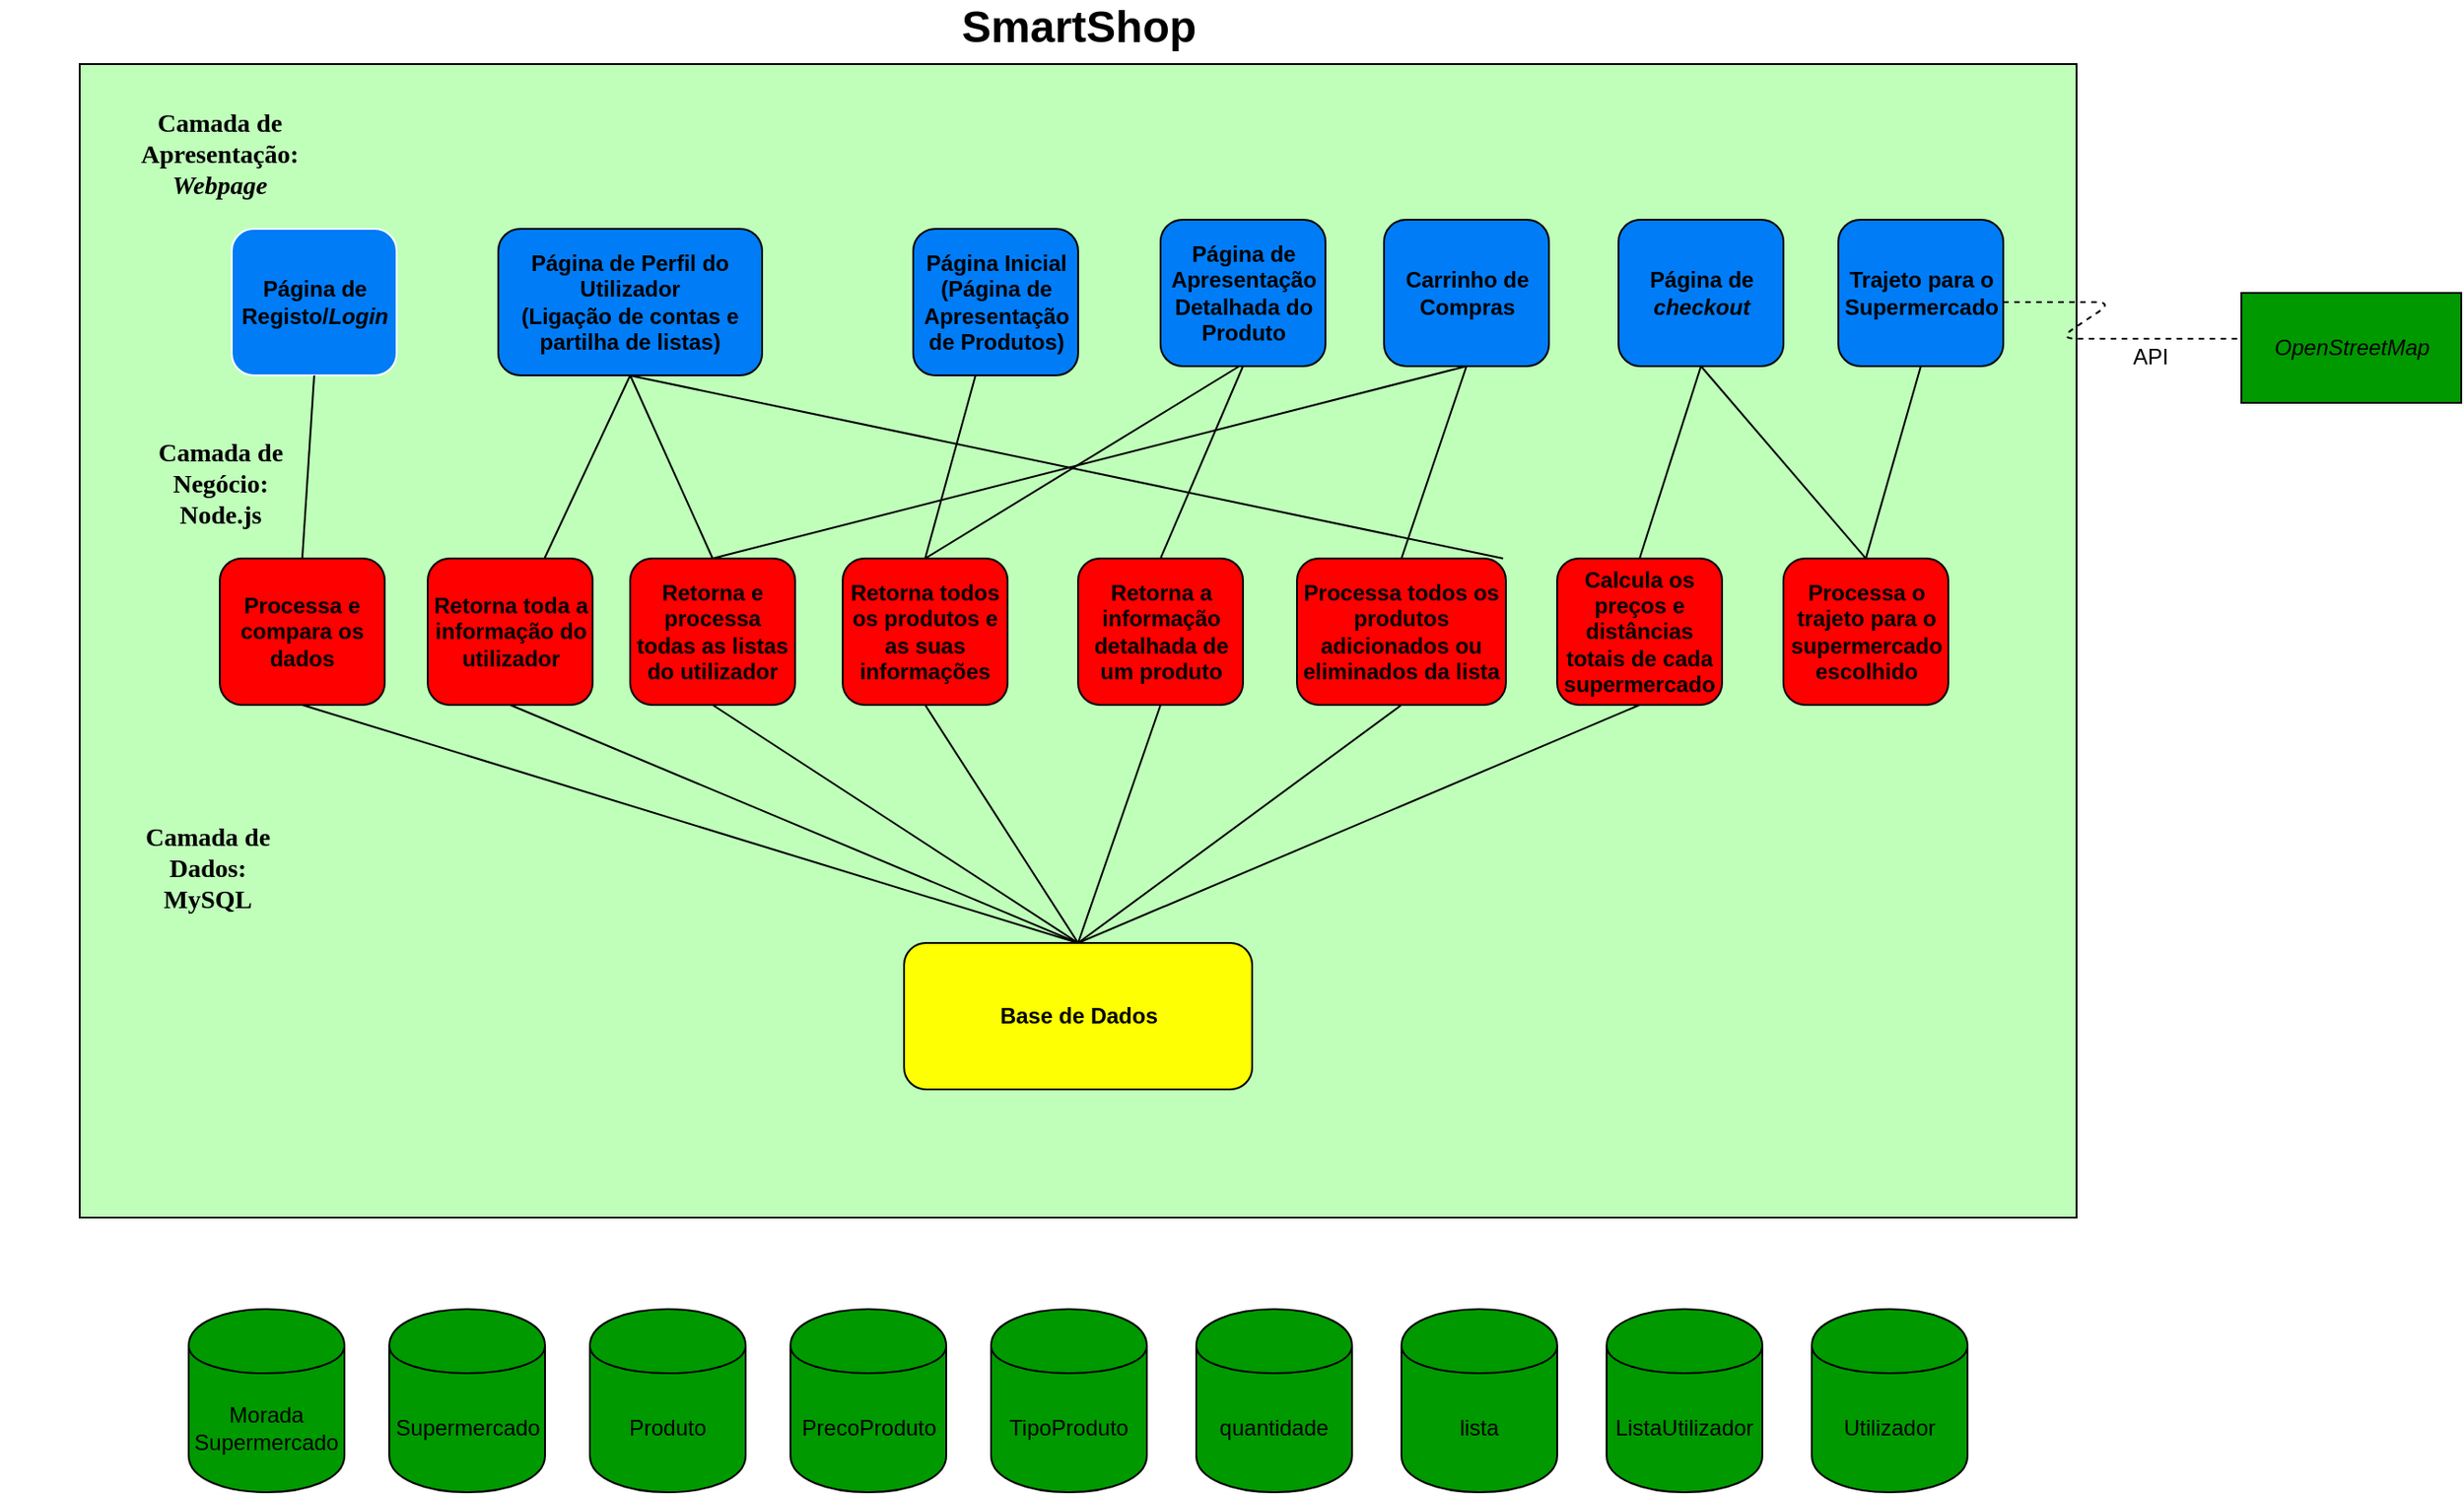 <mxfile version="12.1.9" type="google" pages="1"><diagram id="PaETusu0uD_Dw2Geqvhc" name="Page-1"><mxGraphModel dx="3050" dy="750" grid="1" gridSize="10" guides="1" tooltips="1" connect="1" arrows="1" fold="1" page="1" pageScale="1" pageWidth="827" pageHeight="1169" math="0" shadow="0"><root><mxCell id="0"/><mxCell id="1" parent="0"/><mxCell id="omDBOYfD9v7niRXumugj-1" value="" style="rounded=0;whiteSpace=wrap;html=1;fillColor=#BFFFBA;" parent="1" vertex="1"><mxGeometry x="-1516.5" y="50" width="1090" height="630" as="geometry"/></mxCell><mxCell id="omDBOYfD9v7niRXumugj-2" value="&lt;font style=&quot;font-size: 14px&quot; face=&quot;Georgia&quot;&gt;&lt;b&gt;Camada de&lt;br&gt;Apresentação:&lt;br&gt;&lt;i&gt;Webpage&lt;/i&gt;&lt;/b&gt;&lt;br&gt;&lt;/font&gt;" style="text;html=1;strokeColor=none;fillColor=none;align=center;verticalAlign=middle;whiteSpace=wrap;rounded=0;" parent="1" vertex="1"><mxGeometry x="-1560" y="90" width="240" height="20" as="geometry"/></mxCell><mxCell id="omDBOYfD9v7niRXumugj-3" value="&lt;b&gt;Página de Registo/&lt;i&gt;Login&lt;/i&gt;&lt;/b&gt;" style="rounded=1;whiteSpace=wrap;html=1;fillColor=#007CF7;strokeColor=#FFFFFF;" parent="1" vertex="1"><mxGeometry x="-1433.5" y="140" width="90" height="80" as="geometry"/></mxCell><mxCell id="omDBOYfD9v7niRXumugj-6" value="&lt;b&gt;Página de Perfil do Utilizador&lt;br&gt;(Ligação de contas e partilha de listas)&lt;br&gt;&lt;/b&gt;" style="rounded=1;whiteSpace=wrap;html=1;fillColor=#007CF7;" parent="1" vertex="1"><mxGeometry x="-1288" y="140" width="144" height="80" as="geometry"/></mxCell><mxCell id="omDBOYfD9v7niRXumugj-8" value="&lt;b&gt;Página Inicial (Página de Apresentação de Produtos)&lt;/b&gt;" style="rounded=1;whiteSpace=wrap;html=1;fillColor=#007CF7;" parent="1" vertex="1"><mxGeometry x="-1061.5" y="140" width="90" height="80" as="geometry"/></mxCell><mxCell id="omDBOYfD9v7niRXumugj-11" value="&lt;b&gt;Página de Apresentação Detalhada do Produto&lt;/b&gt;" style="rounded=1;whiteSpace=wrap;html=1;fillColor=#007CF7;" parent="1" vertex="1"><mxGeometry x="-926.5" y="135" width="90" height="80" as="geometry"/></mxCell><mxCell id="omDBOYfD9v7niRXumugj-12" value="&lt;b&gt;Carrinho de Compras&lt;/b&gt;" style="rounded=1;whiteSpace=wrap;html=1;fillColor=#007CF7;" parent="1" vertex="1"><mxGeometry x="-804.5" y="135" width="90" height="80" as="geometry"/></mxCell><mxCell id="omDBOYfD9v7niRXumugj-14" value="&lt;font style=&quot;font-size: 24px&quot;&gt;&lt;b&gt;SmartShop&lt;/b&gt;&lt;/font&gt;" style="text;html=1;strokeColor=none;fillColor=none;align=center;verticalAlign=middle;whiteSpace=wrap;rounded=0;" parent="1" vertex="1"><mxGeometry x="-991.5" y="20" width="40" height="20" as="geometry"/></mxCell><mxCell id="omDBOYfD9v7niRXumugj-15" value="&lt;font style=&quot;font-size: 14px&quot; face=&quot;Georgia&quot;&gt;&lt;b&gt;Camada de&lt;br&gt;Negócio:&lt;br&gt;Node.js&lt;/b&gt;&lt;br&gt;&lt;/font&gt;" style="text;html=1;strokeColor=none;fillColor=none;align=center;verticalAlign=middle;whiteSpace=wrap;rounded=0;" parent="1" vertex="1"><mxGeometry x="-1553.5" y="270" width="227" height="20" as="geometry"/></mxCell><mxCell id="omDBOYfD9v7niRXumugj-16" value="&lt;b&gt;Processa e compara os dados&lt;/b&gt;" style="rounded=1;whiteSpace=wrap;html=1;fillColor=#FF0000;" parent="1" vertex="1"><mxGeometry x="-1440" y="320" width="90" height="80" as="geometry"/></mxCell><mxCell id="omDBOYfD9v7niRXumugj-17" value="&lt;b&gt;Retorna toda a informação do utilizador&lt;/b&gt;" style="rounded=1;whiteSpace=wrap;html=1;fillColor=#FF0000;" parent="1" vertex="1"><mxGeometry x="-1326.5" y="320" width="90" height="80" as="geometry"/></mxCell><mxCell id="omDBOYfD9v7niRXumugj-21" value="" style="endArrow=none;html=1;exitX=0.5;exitY=0;exitDx=0;exitDy=0;" parent="1" source="omDBOYfD9v7niRXumugj-16" edge="1"><mxGeometry width="50" height="50" relative="1" as="geometry"><mxPoint x="-1438.5" y="270" as="sourcePoint"/><mxPoint x="-1388.5" y="220" as="targetPoint"/></mxGeometry></mxCell><mxCell id="5qTZJr1v--dcm-7m7mcz-1" value="&lt;b&gt;Retorna e processa todas as listas do utilizador&lt;/b&gt;" style="rounded=1;whiteSpace=wrap;html=1;fillColor=#FF0000;" vertex="1" parent="1"><mxGeometry x="-1216" y="320" width="90" height="80" as="geometry"/></mxCell><mxCell id="5qTZJr1v--dcm-7m7mcz-2" value="&lt;b&gt;Página de &lt;i&gt;checkout&lt;/i&gt;&lt;/b&gt;&lt;span style=&quot;font-family: &amp;#34;helvetica&amp;#34; , &amp;#34;arial&amp;#34; , sans-serif ; font-size: 0px ; white-space: nowrap&quot;&gt;%3CmxGraphModel%3E%3Croot%3E%3CmxCell%20id%3D%220%22%2F%3E%3CmxCell%20id%3D%221%22%20parent%3D%220%22%2F%3E%3CmxCell%20id%3D%222%22%20value%3D%22%26lt%3Bb%26gt%3BCarrinho%20de%20Compras%26lt%3B%2Fb%26gt%3B%22%20style%3D%22rounded%3D1%3BwhiteSpace%3Dwrap%3Bhtml%3D1%3BfillColor%3D%23007CF7%3B%22%20vertex%3D%221%22%20parent%3D%221%22%3E%3CmxGeometry%20x%3D%22-33%22%20y%3D%22135%22%20width%3D%2290%22%20height%3D%2280%22%20as%3D%22geometry%22%2F%3E%3C%2FmxCell%3E%3C%2Froot%3E%3C%2FmxGraphModel%3E&lt;/span&gt;" style="rounded=1;whiteSpace=wrap;html=1;fillColor=#007CF7;" vertex="1" parent="1"><mxGeometry x="-676.5" y="135" width="90" height="80" as="geometry"/></mxCell><mxCell id="5qTZJr1v--dcm-7m7mcz-3" value="&lt;b&gt;Trajeto para o Supermercado&lt;/b&gt;" style="rounded=1;whiteSpace=wrap;html=1;fillColor=#007CF7;" vertex="1" parent="1"><mxGeometry x="-556.5" y="135" width="90" height="80" as="geometry"/></mxCell><mxCell id="5qTZJr1v--dcm-7m7mcz-4" value="&lt;b&gt;Retorna todos os produtos e as suas informações&lt;/b&gt;" style="rounded=1;whiteSpace=wrap;html=1;fillColor=#FF0000;" vertex="1" parent="1"><mxGeometry x="-1100" y="320" width="90" height="80" as="geometry"/></mxCell><mxCell id="5qTZJr1v--dcm-7m7mcz-5" value="&lt;b&gt;Retorna a informação detalhada de um produto&lt;/b&gt;" style="rounded=1;whiteSpace=wrap;html=1;fillColor=#FF0000;" vertex="1" parent="1"><mxGeometry x="-971.5" y="320" width="90" height="80" as="geometry"/></mxCell><mxCell id="5qTZJr1v--dcm-7m7mcz-6" value="&lt;b&gt;Processa todos os produtos adicionados ou eliminados da lista&lt;/b&gt;" style="rounded=1;whiteSpace=wrap;html=1;fillColor=#FF0000;" vertex="1" parent="1"><mxGeometry x="-852" y="320" width="114" height="80" as="geometry"/></mxCell><mxCell id="5qTZJr1v--dcm-7m7mcz-7" value="&lt;b&gt;Calcula os preços e distâncias totais de cada supermercado&lt;/b&gt;" style="rounded=1;whiteSpace=wrap;html=1;fillColor=#FF0000;" vertex="1" parent="1"><mxGeometry x="-710" y="320" width="90" height="80" as="geometry"/></mxCell><mxCell id="5qTZJr1v--dcm-7m7mcz-8" value="" style="endArrow=none;html=1;entryX=0.5;entryY=1;entryDx=0;entryDy=0;" edge="1" parent="1" source="omDBOYfD9v7niRXumugj-17" target="omDBOYfD9v7niRXumugj-6"><mxGeometry width="50" height="50" relative="1" as="geometry"><mxPoint x="-1320" y="270" as="sourcePoint"/><mxPoint x="-1270" y="220" as="targetPoint"/></mxGeometry></mxCell><mxCell id="5qTZJr1v--dcm-7m7mcz-9" value="" style="endArrow=none;html=1;exitX=0.5;exitY=0;exitDx=0;exitDy=0;entryX=0.5;entryY=1;entryDx=0;entryDy=0;" edge="1" parent="1" source="5qTZJr1v--dcm-7m7mcz-1" target="omDBOYfD9v7niRXumugj-6"><mxGeometry width="50" height="50" relative="1" as="geometry"><mxPoint x="-1134.429" y="320" as="sourcePoint"/><mxPoint x="-1140.5" y="220" as="targetPoint"/></mxGeometry></mxCell><mxCell id="5qTZJr1v--dcm-7m7mcz-11" value="" style="endArrow=none;html=1;entryX=0.5;entryY=1;entryDx=0;entryDy=0;exitX=0.5;exitY=0;exitDx=0;exitDy=0;" edge="1" parent="1" source="5qTZJr1v--dcm-7m7mcz-1" target="omDBOYfD9v7niRXumugj-12"><mxGeometry width="50" height="50" relative="1" as="geometry"><mxPoint x="-1123.929" y="320" as="sourcePoint"/><mxPoint x="-1130" y="220" as="targetPoint"/></mxGeometry></mxCell><mxCell id="5qTZJr1v--dcm-7m7mcz-12" value="" style="endArrow=none;html=1;exitX=0.5;exitY=0;exitDx=0;exitDy=0;" edge="1" parent="1" source="5qTZJr1v--dcm-7m7mcz-4" target="omDBOYfD9v7niRXumugj-8"><mxGeometry width="50" height="50" relative="1" as="geometry"><mxPoint x="-998.429" y="320" as="sourcePoint"/><mxPoint x="-1004.5" y="220" as="targetPoint"/></mxGeometry></mxCell><mxCell id="5qTZJr1v--dcm-7m7mcz-13" value="" style="endArrow=none;html=1;exitX=0.5;exitY=0;exitDx=0;exitDy=0;" edge="1" parent="1" source="5qTZJr1v--dcm-7m7mcz-4"><mxGeometry width="50" height="50" relative="1" as="geometry"><mxPoint x="-877.429" y="315" as="sourcePoint"/><mxPoint x="-883.5" y="215" as="targetPoint"/></mxGeometry></mxCell><mxCell id="5qTZJr1v--dcm-7m7mcz-15" value="" style="endArrow=none;html=1;exitX=0.5;exitY=0;exitDx=0;exitDy=0;" edge="1" parent="1" source="5qTZJr1v--dcm-7m7mcz-5"><mxGeometry width="50" height="50" relative="1" as="geometry"><mxPoint x="-866.5" y="320" as="sourcePoint"/><mxPoint x="-881.5" y="215" as="targetPoint"/></mxGeometry></mxCell><mxCell id="5qTZJr1v--dcm-7m7mcz-20" value="" style="endArrow=none;html=1;exitX=0.5;exitY=0;exitDx=0;exitDy=0;" edge="1" parent="1" source="5qTZJr1v--dcm-7m7mcz-6"><mxGeometry width="50" height="50" relative="1" as="geometry"><mxPoint x="-809.5" y="265" as="sourcePoint"/><mxPoint x="-759.5" y="215" as="targetPoint"/></mxGeometry></mxCell><mxCell id="5qTZJr1v--dcm-7m7mcz-23" value="" style="endArrow=none;html=1;" edge="1" parent="1"><mxGeometry width="50" height="50" relative="1" as="geometry"><mxPoint x="-739.5" y="320" as="sourcePoint"/><mxPoint x="-1216.5" y="220" as="targetPoint"/><Array as="points"/></mxGeometry></mxCell><mxCell id="5qTZJr1v--dcm-7m7mcz-24" value="" style="endArrow=none;html=1;exitX=0.5;exitY=0;exitDx=0;exitDy=0;" edge="1" parent="1" source="5qTZJr1v--dcm-7m7mcz-7"><mxGeometry width="50" height="50" relative="1" as="geometry"><mxPoint x="-681.5" y="265" as="sourcePoint"/><mxPoint x="-631.5" y="215" as="targetPoint"/></mxGeometry></mxCell><mxCell id="5qTZJr1v--dcm-7m7mcz-25" value="&lt;b&gt;Base de Dados&lt;/b&gt;" style="rounded=1;whiteSpace=wrap;html=1;fillColor=#FFFF03;" vertex="1" parent="1"><mxGeometry x="-1066.5" y="530" width="190" height="80" as="geometry"/></mxCell><mxCell id="5qTZJr1v--dcm-7m7mcz-26" value="&lt;font style=&quot;font-size: 14px&quot; face=&quot;Georgia&quot;&gt;&lt;b&gt;Camada de&lt;br&gt;Dados:&lt;br&gt;MySQL&lt;/b&gt;&lt;br&gt;&lt;/font&gt;" style="text;html=1;strokeColor=none;fillColor=none;align=center;verticalAlign=middle;whiteSpace=wrap;rounded=0;" vertex="1" parent="1"><mxGeometry x="-1560" y="480" width="227" height="20" as="geometry"/></mxCell><mxCell id="5qTZJr1v--dcm-7m7mcz-28" value="" style="endArrow=none;html=1;entryX=0.5;entryY=1;entryDx=0;entryDy=0;exitX=0.5;exitY=0;exitDx=0;exitDy=0;" edge="1" parent="1" source="5qTZJr1v--dcm-7m7mcz-25" target="omDBOYfD9v7niRXumugj-16"><mxGeometry width="50" height="50" relative="1" as="geometry"><mxPoint x="-976.5" y="530" as="sourcePoint"/><mxPoint x="-926.5" y="480" as="targetPoint"/></mxGeometry></mxCell><mxCell id="5qTZJr1v--dcm-7m7mcz-29" value="" style="endArrow=none;html=1;entryX=0.5;entryY=1;entryDx=0;entryDy=0;exitX=0.5;exitY=0;exitDx=0;exitDy=0;" edge="1" parent="1" source="5qTZJr1v--dcm-7m7mcz-25" target="omDBOYfD9v7niRXumugj-17"><mxGeometry width="50" height="50" relative="1" as="geometry"><mxPoint x="-976.5" y="530" as="sourcePoint"/><mxPoint x="-926.5" y="480" as="targetPoint"/></mxGeometry></mxCell><mxCell id="5qTZJr1v--dcm-7m7mcz-30" value="" style="endArrow=none;html=1;entryX=0.5;entryY=1;entryDx=0;entryDy=0;exitX=0.5;exitY=0;exitDx=0;exitDy=0;" edge="1" parent="1" source="5qTZJr1v--dcm-7m7mcz-25" target="5qTZJr1v--dcm-7m7mcz-1"><mxGeometry width="50" height="50" relative="1" as="geometry"><mxPoint x="-976.5" y="530" as="sourcePoint"/><mxPoint x="-926.5" y="480" as="targetPoint"/></mxGeometry></mxCell><mxCell id="5qTZJr1v--dcm-7m7mcz-31" value="" style="endArrow=none;html=1;entryX=0.5;entryY=1;entryDx=0;entryDy=0;" edge="1" parent="1" target="5qTZJr1v--dcm-7m7mcz-4"><mxGeometry width="50" height="50" relative="1" as="geometry"><mxPoint x="-971.5" y="530" as="sourcePoint"/><mxPoint x="-921.5" y="480" as="targetPoint"/></mxGeometry></mxCell><mxCell id="5qTZJr1v--dcm-7m7mcz-32" value="" style="endArrow=none;html=1;entryX=0.5;entryY=1;entryDx=0;entryDy=0;" edge="1" parent="1" target="5qTZJr1v--dcm-7m7mcz-5"><mxGeometry width="50" height="50" relative="1" as="geometry"><mxPoint x="-971.5" y="530" as="sourcePoint"/><mxPoint x="-921.5" y="480" as="targetPoint"/></mxGeometry></mxCell><mxCell id="5qTZJr1v--dcm-7m7mcz-33" value="" style="endArrow=none;html=1;entryX=0.5;entryY=1;entryDx=0;entryDy=0;" edge="1" parent="1" target="5qTZJr1v--dcm-7m7mcz-6"><mxGeometry width="50" height="50" relative="1" as="geometry"><mxPoint x="-971.5" y="530" as="sourcePoint"/><mxPoint x="-921.5" y="480" as="targetPoint"/></mxGeometry></mxCell><mxCell id="5qTZJr1v--dcm-7m7mcz-34" value="" style="endArrow=none;html=1;entryX=0.5;entryY=1;entryDx=0;entryDy=0;" edge="1" parent="1" target="5qTZJr1v--dcm-7m7mcz-7"><mxGeometry width="50" height="50" relative="1" as="geometry"><mxPoint x="-971.5" y="530" as="sourcePoint"/><mxPoint x="-921.5" y="480" as="targetPoint"/></mxGeometry></mxCell><mxCell id="5qTZJr1v--dcm-7m7mcz-35" value="" style="endArrow=none;dashed=1;html=1;" edge="1" parent="1"><mxGeometry width="50" height="50" relative="1" as="geometry"><mxPoint x="-466.5" y="180" as="sourcePoint"/><mxPoint x="-336.5" y="200" as="targetPoint"/><Array as="points"><mxPoint x="-406.5" y="180"/><mxPoint x="-436.5" y="200"/></Array></mxGeometry></mxCell><mxCell id="5qTZJr1v--dcm-7m7mcz-36" value="API" style="text;html=1;strokeColor=none;fillColor=none;align=center;verticalAlign=middle;whiteSpace=wrap;rounded=0;" vertex="1" parent="1"><mxGeometry x="-406.5" y="200" width="40" height="20" as="geometry"/></mxCell><mxCell id="5qTZJr1v--dcm-7m7mcz-37" value="&lt;i&gt;OpenStreetMap&lt;/i&gt;" style="rounded=0;whiteSpace=wrap;html=1;fillColor=#009900;" vertex="1" parent="1"><mxGeometry x="-336.5" y="175" width="120" height="60" as="geometry"/></mxCell><mxCell id="5qTZJr1v--dcm-7m7mcz-38" value="Supermercado" style="shape=cylinder;whiteSpace=wrap;html=1;boundedLbl=1;backgroundOutline=1;fillColor=#009900;" vertex="1" parent="1"><mxGeometry x="-1347.5" y="730" width="85" height="100" as="geometry"/></mxCell><mxCell id="5qTZJr1v--dcm-7m7mcz-39" value="Morada&lt;br&gt;Supermercado" style="shape=cylinder;whiteSpace=wrap;html=1;boundedLbl=1;backgroundOutline=1;fillColor=#009900;" vertex="1" parent="1"><mxGeometry x="-1457" y="730" width="85" height="100" as="geometry"/></mxCell><mxCell id="5qTZJr1v--dcm-7m7mcz-40" value="Produto" style="shape=cylinder;whiteSpace=wrap;html=1;boundedLbl=1;backgroundOutline=1;fillColor=#009900;" vertex="1" parent="1"><mxGeometry x="-1238" y="730" width="85" height="100" as="geometry"/></mxCell><mxCell id="5qTZJr1v--dcm-7m7mcz-41" value="PrecoProduto" style="shape=cylinder;whiteSpace=wrap;html=1;boundedLbl=1;backgroundOutline=1;fillColor=#009900;" vertex="1" parent="1"><mxGeometry x="-1128.5" y="730" width="85" height="100" as="geometry"/></mxCell><mxCell id="5qTZJr1v--dcm-7m7mcz-42" value="TipoProduto" style="shape=cylinder;whiteSpace=wrap;html=1;boundedLbl=1;backgroundOutline=1;fillColor=#009900;" vertex="1" parent="1"><mxGeometry x="-1019" y="730" width="85" height="100" as="geometry"/></mxCell><mxCell id="5qTZJr1v--dcm-7m7mcz-44" value="quantidade&lt;span style=&quot;font-family: &amp;#34;helvetica&amp;#34; , &amp;#34;arial&amp;#34; , sans-serif ; font-size: 0px ; white-space: nowrap&quot;&gt;%3CmxGraphModel%3E%3Croot%3E%3CmxCell%20id%3D%220%22%2F%3E%3CmxCell%20id%3D%221%22%20parent%3D%220%22%2F%3E%3CmxCell%20id%3D%222%22%20value%3D%22Produto%22%20style%3D%22shape%3Dcylinder%3BwhiteSpace%3Dwrap%3Bhtml%3D1%3BboundedLbl%3D1%3BbackgroundOutline%3D1%3BfillColor%3D%23009900%3B%22%20vertex%3D%221%22%20parent%3D%221%22%3E%3CmxGeometry%20x%3D%22-1166.5%22%20y%3D%22730%22%20width%3D%2285%22%20height%3D%22100%22%20as%3D%22geometry%22%2F%3E%3C%2FmxCell%3E%3C%2Froot%3E%3C%2FmxGraphModel%3E&lt;/span&gt;" style="shape=cylinder;whiteSpace=wrap;html=1;boundedLbl=1;backgroundOutline=1;fillColor=#009900;" vertex="1" parent="1"><mxGeometry x="-907" y="730" width="85" height="100" as="geometry"/></mxCell><mxCell id="5qTZJr1v--dcm-7m7mcz-45" value="ListaUtilizador" style="shape=cylinder;whiteSpace=wrap;html=1;boundedLbl=1;backgroundOutline=1;fillColor=#009900;" vertex="1" parent="1"><mxGeometry x="-683" y="730" width="85" height="100" as="geometry"/></mxCell><mxCell id="5qTZJr1v--dcm-7m7mcz-46" value="lista" style="shape=cylinder;whiteSpace=wrap;html=1;boundedLbl=1;backgroundOutline=1;fillColor=#009900;" vertex="1" parent="1"><mxGeometry x="-795" y="730" width="85" height="100" as="geometry"/></mxCell><mxCell id="5qTZJr1v--dcm-7m7mcz-47" value="Utilizador" style="shape=cylinder;whiteSpace=wrap;html=1;boundedLbl=1;backgroundOutline=1;fillColor=#009900;" vertex="1" parent="1"><mxGeometry x="-571" y="730" width="85" height="100" as="geometry"/></mxCell><mxCell id="5qTZJr1v--dcm-7m7mcz-49" value="&lt;b&gt;Processa o trajeto para o supermercado escolhido&lt;/b&gt;" style="rounded=1;whiteSpace=wrap;html=1;fillColor=#FF0000;" vertex="1" parent="1"><mxGeometry x="-586.5" y="320" width="90" height="80" as="geometry"/></mxCell><mxCell id="5qTZJr1v--dcm-7m7mcz-50" value="" style="endArrow=none;html=1;entryX=0.5;entryY=1;entryDx=0;entryDy=0;" edge="1" parent="1" target="5qTZJr1v--dcm-7m7mcz-2"><mxGeometry width="50" height="50" relative="1" as="geometry"><mxPoint x="-541.5" y="320" as="sourcePoint"/><mxPoint x="-491.5" y="270" as="targetPoint"/></mxGeometry></mxCell><mxCell id="5qTZJr1v--dcm-7m7mcz-51" value="" style="endArrow=none;html=1;entryX=0.5;entryY=1;entryDx=0;entryDy=0;" edge="1" parent="1" target="5qTZJr1v--dcm-7m7mcz-3"><mxGeometry width="50" height="50" relative="1" as="geometry"><mxPoint x="-541.5" y="320" as="sourcePoint"/><mxPoint x="-491.5" y="270" as="targetPoint"/></mxGeometry></mxCell></root></mxGraphModel></diagram></mxfile>